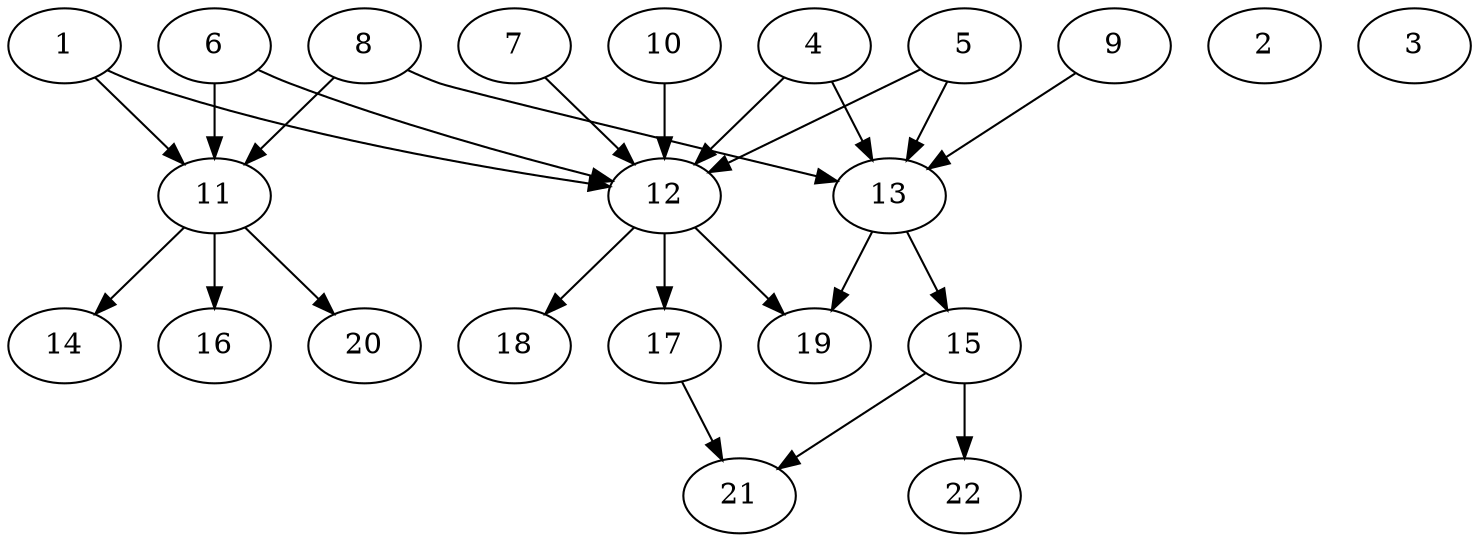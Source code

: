 // DAG (tier=2-normal, mode=compute, n=22, ccr=0.371, fat=0.695, density=0.585, regular=0.439, jump=0.123, mindata=524288, maxdata=8388608)
// DAG automatically generated by daggen at Sun Aug 24 16:33:33 2025
// /home/ermia/Project/Environments/daggen/bin/daggen --dot --ccr 0.371 --fat 0.695 --regular 0.439 --density 0.585 --jump 0.123 --mindata 524288 --maxdata 8388608 -n 22 
digraph G {
  1 [size="52170074873424510976", alpha="0.06", expect_size="26085037436712255488"]
  1 -> 11 [size ="111696001630208"]
  1 -> 12 [size ="111696001630208"]
  2 [size="1789304734432420", alpha="0.15", expect_size="894652367216210"]
  3 [size="20397921887403768", alpha="0.11", expect_size="10198960943701884"]
  4 [size="1207666594812356", alpha="0.17", expect_size="603833297406178"]
  4 -> 12 [size ="34739113164800"]
  4 -> 13 [size ="34739113164800"]
  5 [size="863871095657522048", alpha="0.19", expect_size="431935547828761024"]
  5 -> 12 [size ="315526492454912"]
  5 -> 13 [size ="315526492454912"]
  6 [size="1023022520945100", alpha="0.08", expect_size="511511260472550"]
  6 -> 11 [size ="20414516428800"]
  6 -> 12 [size ="20414516428800"]
  7 [size="62766965055005808", alpha="0.04", expect_size="31383482527502904"]
  7 -> 12 [size ="115835402190848"]
  8 [size="2990764122892664832", alpha="0.11", expect_size="1495382061446332416"]
  8 -> 11 [size ="16606499438592"]
  8 -> 13 [size ="16606499438592"]
  9 [size="378648611380002816000", alpha="0.03", expect_size="189324305690001408000"]
  9 -> 13 [size ="418710867148800"]
  10 [size="5503589608438107", alpha="0.06", expect_size="2751794804219053"]
  10 -> 12 [size ="144681753116672"]
  11 [size="20877201196403654656", alpha="0.10", expect_size="10438600598201827328"]
  11 -> 14 [size ="60655684026368"]
  11 -> 16 [size ="60655684026368"]
  11 -> 20 [size ="60655684026368"]
  12 [size="21300139088917428", alpha="0.19", expect_size="10650069544458714"]
  12 -> 17 [size ="40933731074048"]
  12 -> 18 [size ="40933731074048"]
  12 -> 19 [size ="40933731074048"]
  13 [size="282796453322031104", alpha="0.03", expect_size="141398226661015552"]
  13 -> 15 [size ="3446719643648"]
  13 -> 19 [size ="3446719643648"]
  14 [size="144014993469882288", alpha="0.15", expect_size="72007496734941144"]
  15 [size="2053426972374157", alpha="0.14", expect_size="1026713486187078"]
  15 -> 21 [size ="224565351415808"]
  15 -> 22 [size ="224565351415808"]
  16 [size="917731237470023424", alpha="0.17", expect_size="458865618735011712"]
  17 [size="2400507606560692", alpha="0.01", expect_size="1200253803280346"]
  17 -> 21 [size ="214523961147392"]
  18 [size="534694070803296768", alpha="0.18", expect_size="267347035401648384"]
  19 [size="4749791504227942", alpha="0.16", expect_size="2374895752113971"]
  20 [size="158940056451995712", alpha="0.07", expect_size="79470028225997856"]
  21 [size="3235836464605138", alpha="0.13", expect_size="1617918232302569"]
  22 [size="327501694795796", alpha="0.16", expect_size="163750847397898"]
}
